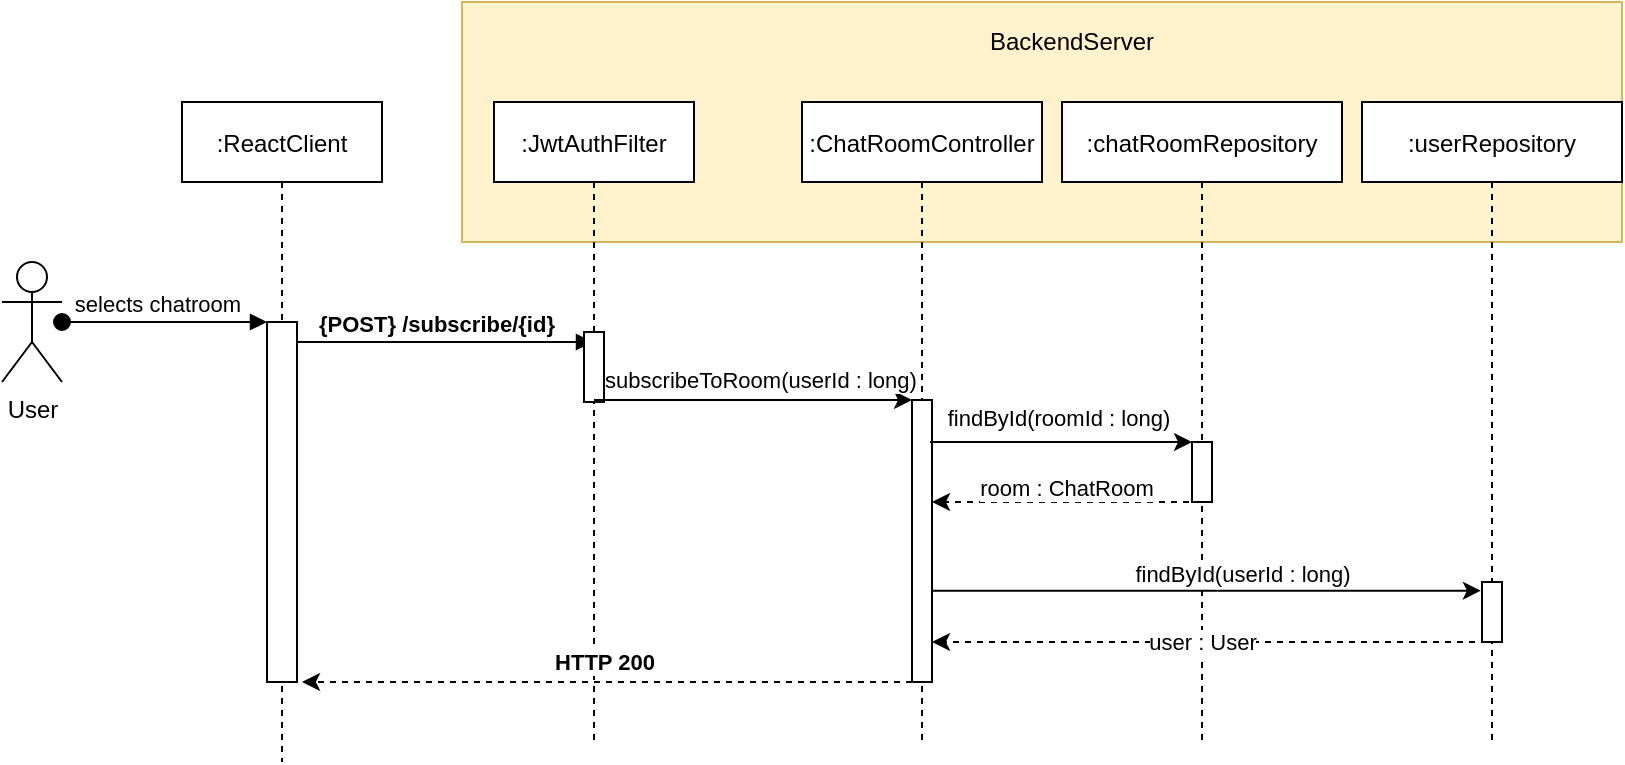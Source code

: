 <mxfile version="13.9.9" type="device"><diagram id="kgpKYQtTHZ0yAKxKKP6v" name="Page-1"><mxGraphModel dx="1195" dy="705" grid="1" gridSize="10" guides="1" tooltips="1" connect="1" arrows="1" fold="1" page="1" pageScale="1" pageWidth="850" pageHeight="1100" math="0" shadow="0"><root><mxCell id="0"/><mxCell id="1" parent="0"/><mxCell id="i6MMQtVqdfcEKa4CGIRQ-8" value="" style="rounded=0;whiteSpace=wrap;html=1;align=center;fillColor=#fff2cc;strokeColor=#d6b656;" parent="1" vertex="1"><mxGeometry x="260" y="20" width="580" height="120" as="geometry"/></mxCell><mxCell id="3nuBFxr9cyL0pnOWT2aG-1" value=":ReactClient" style="shape=umlLifeline;perimeter=lifelinePerimeter;container=1;collapsible=0;recursiveResize=0;rounded=0;shadow=0;strokeWidth=1;" parent="1" vertex="1"><mxGeometry x="120" y="70" width="100" height="330" as="geometry"/></mxCell><mxCell id="3nuBFxr9cyL0pnOWT2aG-2" value="" style="points=[];perimeter=orthogonalPerimeter;rounded=0;shadow=0;strokeWidth=1;" parent="3nuBFxr9cyL0pnOWT2aG-1" vertex="1"><mxGeometry x="42.5" y="110" width="15" height="180" as="geometry"/></mxCell><mxCell id="3nuBFxr9cyL0pnOWT2aG-8" value="{POST} /subscribe/{id}" style="verticalAlign=bottom;endArrow=block;shadow=0;strokeWidth=1;fontStyle=1" parent="1" source="3nuBFxr9cyL0pnOWT2aG-2" target="i6MMQtVqdfcEKa4CGIRQ-1" edge="1"><mxGeometry x="-0.056" relative="1" as="geometry"><mxPoint x="275" y="160" as="sourcePoint"/><Array as="points"><mxPoint x="190" y="190"/></Array><mxPoint as="offset"/></mxGeometry></mxCell><mxCell id="i6MMQtVqdfcEKa4CGIRQ-1" value=":JwtAuthFilter" style="shape=umlLifeline;perimeter=lifelinePerimeter;container=1;collapsible=0;recursiveResize=0;rounded=0;shadow=0;strokeWidth=1;" parent="1" vertex="1"><mxGeometry x="276" y="70" width="100" height="320" as="geometry"/></mxCell><mxCell id="i6MMQtVqdfcEKa4CGIRQ-9" value="" style="points=[];perimeter=orthogonalPerimeter;rounded=0;shadow=0;strokeWidth=1;" parent="i6MMQtVqdfcEKa4CGIRQ-1" vertex="1"><mxGeometry x="45" y="115" width="10" height="35" as="geometry"/></mxCell><mxCell id="i6MMQtVqdfcEKa4CGIRQ-5" value=":ChatRoomController" style="shape=umlLifeline;perimeter=lifelinePerimeter;container=1;collapsible=0;recursiveResize=0;rounded=0;shadow=0;strokeWidth=1;" parent="1" vertex="1"><mxGeometry x="430" y="70" width="120" height="320" as="geometry"/></mxCell><mxCell id="i6MMQtVqdfcEKa4CGIRQ-10" value="" style="points=[];perimeter=orthogonalPerimeter;rounded=0;shadow=0;strokeWidth=1;" parent="i6MMQtVqdfcEKa4CGIRQ-5" vertex="1"><mxGeometry x="55" y="149" width="10" height="141" as="geometry"/></mxCell><mxCell id="i6MMQtVqdfcEKa4CGIRQ-6" value="" style="endArrow=classic;html=1;" parent="1" source="i6MMQtVqdfcEKa4CGIRQ-1" target="i6MMQtVqdfcEKa4CGIRQ-10" edge="1"><mxGeometry width="50" height="50" relative="1" as="geometry"><mxPoint x="355" y="219" as="sourcePoint"/><mxPoint x="480" y="193" as="targetPoint"/><Array as="points"><mxPoint x="420" y="219"/></Array></mxGeometry></mxCell><mxCell id="i6MMQtVqdfcEKa4CGIRQ-13" value="subscribeToRoom(userId : long)" style="edgeLabel;html=1;align=center;verticalAlign=middle;resizable=0;points=[];" parent="i6MMQtVqdfcEKa4CGIRQ-6" vertex="1" connectable="0"><mxGeometry x="-0.181" relative="1" as="geometry"><mxPoint x="17.5" y="-10" as="offset"/></mxGeometry></mxCell><mxCell id="G0bCitq_Z-uxKnt3_ynj-1" value=":chatRoomRepository" style="shape=umlLifeline;perimeter=lifelinePerimeter;container=1;collapsible=0;recursiveResize=0;rounded=0;shadow=0;strokeWidth=1;" parent="1" vertex="1"><mxGeometry x="560" y="70" width="140" height="320" as="geometry"/></mxCell><mxCell id="eph0HpzOYX-I-9O-BlBS-6" value="" style="rounded=0;whiteSpace=wrap;html=1;" parent="G0bCitq_Z-uxKnt3_ynj-1" vertex="1"><mxGeometry x="65" y="170" width="10" height="30" as="geometry"/></mxCell><mxCell id="G0bCitq_Z-uxKnt3_ynj-7" value="BackendServer" style="text;html=1;strokeColor=none;fillColor=none;align=center;verticalAlign=middle;whiteSpace=wrap;rounded=0;" parent="1" vertex="1"><mxGeometry x="545" y="30" width="40" height="20" as="geometry"/></mxCell><mxCell id="eph0HpzOYX-I-9O-BlBS-1" value="User" style="shape=umlActor;verticalLabelPosition=bottom;verticalAlign=top;html=1;" parent="1" vertex="1"><mxGeometry x="30" y="150" width="30" height="60" as="geometry"/></mxCell><mxCell id="3nuBFxr9cyL0pnOWT2aG-3" value="selects chatroom" style="verticalAlign=bottom;startArrow=oval;endArrow=block;startSize=8;shadow=0;strokeWidth=1;" parent="1" target="3nuBFxr9cyL0pnOWT2aG-2" edge="1"><mxGeometry x="-0.059" relative="1" as="geometry"><mxPoint x="60" y="180" as="sourcePoint"/><mxPoint as="offset"/><Array as="points"><mxPoint x="140" y="180"/></Array></mxGeometry></mxCell><mxCell id="eph0HpzOYX-I-9O-BlBS-4" value=":userRepository" style="shape=umlLifeline;perimeter=lifelinePerimeter;container=1;collapsible=0;recursiveResize=0;rounded=0;shadow=0;strokeWidth=1;" parent="1" vertex="1"><mxGeometry x="710" y="70" width="130" height="320" as="geometry"/></mxCell><mxCell id="eph0HpzOYX-I-9O-BlBS-15" value="" style="rounded=0;whiteSpace=wrap;html=1;" parent="eph0HpzOYX-I-9O-BlBS-4" vertex="1"><mxGeometry x="60" y="240" width="10" height="30" as="geometry"/></mxCell><mxCell id="eph0HpzOYX-I-9O-BlBS-7" value="" style="endArrow=classic;html=1;entryX=0;entryY=0;entryDx=0;entryDy=0;" parent="1" target="eph0HpzOYX-I-9O-BlBS-6" edge="1"><mxGeometry width="50" height="50" relative="1" as="geometry"><mxPoint x="494" y="240" as="sourcePoint"/><mxPoint x="560" y="180" as="targetPoint"/></mxGeometry></mxCell><mxCell id="eph0HpzOYX-I-9O-BlBS-8" value="findById(roomId : long)" style="edgeLabel;html=1;align=center;verticalAlign=middle;resizable=0;points=[];" parent="eph0HpzOYX-I-9O-BlBS-7" vertex="1" connectable="0"><mxGeometry x="-0.397" y="3" relative="1" as="geometry"><mxPoint x="24.61" y="-9.16" as="offset"/></mxGeometry></mxCell><mxCell id="eph0HpzOYX-I-9O-BlBS-13" value="" style="endArrow=classic;html=1;dashed=1;" parent="1" source="G0bCitq_Z-uxKnt3_ynj-1" target="i6MMQtVqdfcEKa4CGIRQ-10" edge="1"><mxGeometry width="50" height="50" relative="1" as="geometry"><mxPoint x="450" y="270" as="sourcePoint"/><mxPoint x="500" y="220" as="targetPoint"/><Array as="points"><mxPoint x="540" y="270"/></Array></mxGeometry></mxCell><mxCell id="eph0HpzOYX-I-9O-BlBS-14" value="room : ChatRoom" style="edgeLabel;html=1;align=center;verticalAlign=middle;resizable=0;points=[];" parent="eph0HpzOYX-I-9O-BlBS-13" vertex="1" connectable="0"><mxGeometry x="0.367" y="-3" relative="1" as="geometry"><mxPoint x="24" y="-4.5" as="offset"/></mxGeometry></mxCell><mxCell id="eph0HpzOYX-I-9O-BlBS-16" value="" style="endArrow=classic;html=1;entryX=-0.057;entryY=0.144;entryDx=0;entryDy=0;entryPerimeter=0;" parent="1" source="i6MMQtVqdfcEKa4CGIRQ-10" target="eph0HpzOYX-I-9O-BlBS-15" edge="1"><mxGeometry width="50" height="50" relative="1" as="geometry"><mxPoint x="540" y="370" as="sourcePoint"/><mxPoint x="700" y="280" as="targetPoint"/></mxGeometry></mxCell><mxCell id="eph0HpzOYX-I-9O-BlBS-18" value="findById(userId : long)" style="edgeLabel;html=1;align=center;verticalAlign=middle;resizable=0;points=[];" parent="eph0HpzOYX-I-9O-BlBS-16" vertex="1" connectable="0"><mxGeometry x="0.167" y="1" relative="1" as="geometry"><mxPoint x="-5" y="-7.64" as="offset"/></mxGeometry></mxCell><mxCell id="eph0HpzOYX-I-9O-BlBS-19" value="" style="endArrow=classic;html=1;exitX=0.25;exitY=1;exitDx=0;exitDy=0;dashed=1;" parent="1" source="eph0HpzOYX-I-9O-BlBS-15" target="i6MMQtVqdfcEKa4CGIRQ-10" edge="1"><mxGeometry width="50" height="50" relative="1" as="geometry"><mxPoint x="480" y="500" as="sourcePoint"/><mxPoint x="530" y="450" as="targetPoint"/></mxGeometry></mxCell><mxCell id="eph0HpzOYX-I-9O-BlBS-20" value="user : User" style="edgeLabel;html=1;align=center;verticalAlign=middle;resizable=0;points=[];" parent="eph0HpzOYX-I-9O-BlBS-19" vertex="1" connectable="0"><mxGeometry x="0.307" relative="1" as="geometry"><mxPoint x="38.88" as="offset"/></mxGeometry></mxCell><mxCell id="eph0HpzOYX-I-9O-BlBS-21" value="" style="endArrow=classic;html=1;dashed=1;entryX=1.167;entryY=1;entryDx=0;entryDy=0;entryPerimeter=0;" parent="1" source="i6MMQtVqdfcEKa4CGIRQ-10" target="3nuBFxr9cyL0pnOWT2aG-2" edge="1"><mxGeometry width="50" height="50" relative="1" as="geometry"><mxPoint x="390" y="460" as="sourcePoint"/><mxPoint x="440" y="410" as="targetPoint"/></mxGeometry></mxCell><mxCell id="eph0HpzOYX-I-9O-BlBS-22" value="&lt;b&gt;HTTP 200&lt;/b&gt;" style="edgeLabel;html=1;align=center;verticalAlign=middle;resizable=0;points=[];" parent="eph0HpzOYX-I-9O-BlBS-21" vertex="1" connectable="0"><mxGeometry x="0.409" y="-3" relative="1" as="geometry"><mxPoint x="61" y="-7" as="offset"/></mxGeometry></mxCell></root></mxGraphModel></diagram></mxfile>